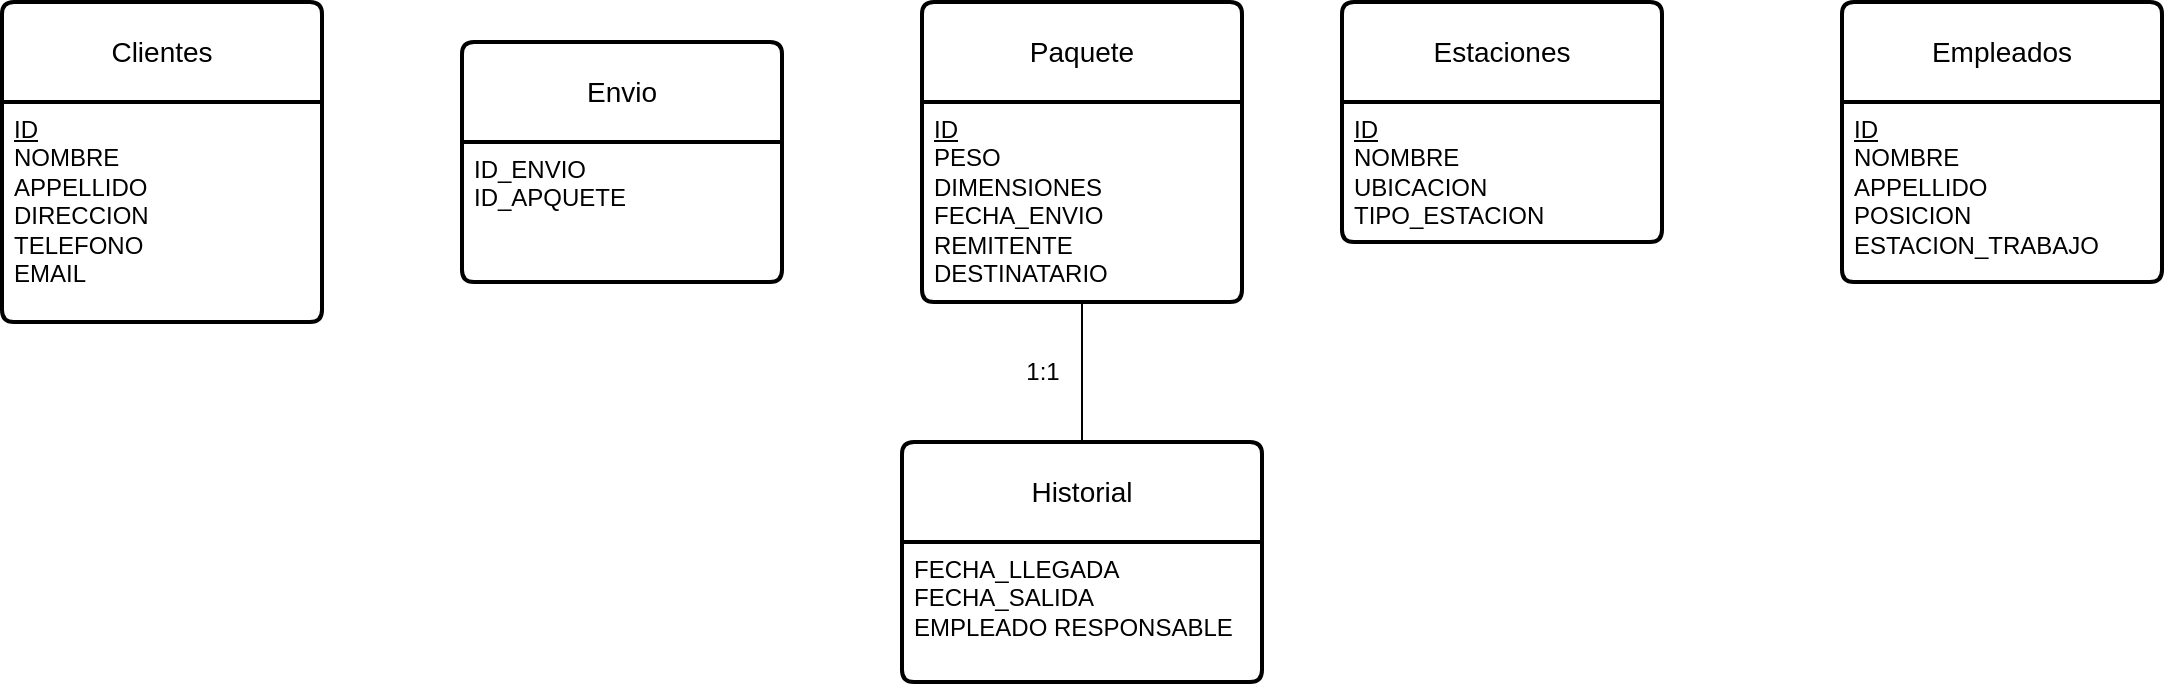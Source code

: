 <mxfile version="24.7.8">
  <diagram name="Página-1" id="h6G9cOftwI88fb5nXVO8">
    <mxGraphModel dx="2261" dy="836" grid="1" gridSize="10" guides="1" tooltips="1" connect="1" arrows="1" fold="1" page="1" pageScale="1" pageWidth="827" pageHeight="1169" math="0" shadow="0">
      <root>
        <mxCell id="0" />
        <mxCell id="1" parent="0" />
        <mxCell id="kzsvPTgR-kJCeTGIrcHW-3" value="Estaciones" style="swimlane;childLayout=stackLayout;horizontal=1;startSize=50;horizontalStack=0;rounded=1;fontSize=14;fontStyle=0;strokeWidth=2;resizeParent=0;resizeLast=1;shadow=0;dashed=0;align=center;arcSize=4;whiteSpace=wrap;html=1;" parent="1" vertex="1">
          <mxGeometry x="640" y="30" width="160" height="120" as="geometry" />
        </mxCell>
        <mxCell id="kzsvPTgR-kJCeTGIrcHW-4" value="&lt;u&gt;ID&lt;/u&gt;&lt;div&gt;NOMBRE&lt;/div&gt;&lt;div&gt;UBICACION&lt;/div&gt;&lt;div&gt;TIPO_ESTACION&lt;/div&gt;" style="align=left;strokeColor=none;fillColor=none;spacingLeft=4;fontSize=12;verticalAlign=top;resizable=0;rotatable=0;part=1;html=1;" parent="kzsvPTgR-kJCeTGIrcHW-3" vertex="1">
          <mxGeometry y="50" width="160" height="70" as="geometry" />
        </mxCell>
        <mxCell id="kzsvPTgR-kJCeTGIrcHW-5" value="Clientes" style="swimlane;childLayout=stackLayout;horizontal=1;startSize=50;horizontalStack=0;rounded=1;fontSize=14;fontStyle=0;strokeWidth=2;resizeParent=0;resizeLast=1;shadow=0;dashed=0;align=center;arcSize=4;whiteSpace=wrap;html=1;" parent="1" vertex="1">
          <mxGeometry x="-30" y="30" width="160" height="160" as="geometry" />
        </mxCell>
        <mxCell id="kzsvPTgR-kJCeTGIrcHW-6" value="&lt;u&gt;ID&lt;/u&gt;&lt;div&gt;NOMBRE&lt;/div&gt;&lt;div&gt;APPELLIDO&lt;/div&gt;&lt;div&gt;DIRECCION&lt;/div&gt;&lt;div&gt;TELEFONO&lt;/div&gt;&lt;div&gt;EMAIL&lt;/div&gt;" style="align=left;strokeColor=none;fillColor=none;spacingLeft=4;fontSize=12;verticalAlign=top;resizable=0;rotatable=0;part=1;html=1;" parent="kzsvPTgR-kJCeTGIrcHW-5" vertex="1">
          <mxGeometry y="50" width="160" height="110" as="geometry" />
        </mxCell>
        <mxCell id="kzsvPTgR-kJCeTGIrcHW-7" value="Paquete" style="swimlane;childLayout=stackLayout;horizontal=1;startSize=50;horizontalStack=0;rounded=1;fontSize=14;fontStyle=0;strokeWidth=2;resizeParent=0;resizeLast=1;shadow=0;dashed=0;align=center;arcSize=4;whiteSpace=wrap;html=1;" parent="1" vertex="1">
          <mxGeometry x="430" y="30" width="160" height="150" as="geometry" />
        </mxCell>
        <mxCell id="kzsvPTgR-kJCeTGIrcHW-8" value="&lt;u&gt;ID&lt;/u&gt;&lt;div&gt;PESO&lt;/div&gt;&lt;div&gt;DIMENSIONES&lt;/div&gt;&lt;div&gt;FECHA_ENVIO&lt;/div&gt;&lt;div&gt;REMITENTE&lt;/div&gt;&lt;div&gt;DESTINATARIO&lt;/div&gt;" style="align=left;strokeColor=none;fillColor=none;spacingLeft=4;fontSize=12;verticalAlign=top;resizable=0;rotatable=0;part=1;html=1;" parent="kzsvPTgR-kJCeTGIrcHW-7" vertex="1">
          <mxGeometry y="50" width="160" height="100" as="geometry" />
        </mxCell>
        <mxCell id="kzsvPTgR-kJCeTGIrcHW-9" value="Historial" style="swimlane;childLayout=stackLayout;horizontal=1;startSize=50;horizontalStack=0;rounded=1;fontSize=14;fontStyle=0;strokeWidth=2;resizeParent=0;resizeLast=1;shadow=0;dashed=0;align=center;arcSize=4;whiteSpace=wrap;html=1;" parent="1" vertex="1">
          <mxGeometry x="420" y="250" width="180" height="120" as="geometry" />
        </mxCell>
        <mxCell id="kzsvPTgR-kJCeTGIrcHW-10" value="FECHA_LLEGADA&lt;div&gt;FECHA_SALIDA&lt;/div&gt;&lt;div&gt;EMPLEADO RESPONSABLE&lt;/div&gt;" style="align=left;strokeColor=none;fillColor=none;spacingLeft=4;fontSize=12;verticalAlign=top;resizable=0;rotatable=0;part=1;html=1;" parent="kzsvPTgR-kJCeTGIrcHW-9" vertex="1">
          <mxGeometry y="50" width="180" height="70" as="geometry" />
        </mxCell>
        <mxCell id="kzsvPTgR-kJCeTGIrcHW-11" value="Empleados" style="swimlane;childLayout=stackLayout;horizontal=1;startSize=50;horizontalStack=0;rounded=1;fontSize=14;fontStyle=0;strokeWidth=2;resizeParent=0;resizeLast=1;shadow=0;dashed=0;align=center;arcSize=4;whiteSpace=wrap;html=1;" parent="1" vertex="1">
          <mxGeometry x="890" y="30" width="160" height="140" as="geometry" />
        </mxCell>
        <mxCell id="kzsvPTgR-kJCeTGIrcHW-12" value="&lt;u&gt;ID&lt;/u&gt;&lt;div&gt;NOMBRE&lt;/div&gt;&lt;div&gt;APPELLIDO&lt;/div&gt;&lt;div&gt;POSICION&lt;/div&gt;&lt;div&gt;ESTACION_TRABAJO&lt;/div&gt;" style="align=left;strokeColor=none;fillColor=none;spacingLeft=4;fontSize=12;verticalAlign=top;resizable=0;rotatable=0;part=1;html=1;" parent="kzsvPTgR-kJCeTGIrcHW-11" vertex="1">
          <mxGeometry y="50" width="160" height="90" as="geometry" />
        </mxCell>
        <mxCell id="kzsvPTgR-kJCeTGIrcHW-14" value="Envio" style="swimlane;childLayout=stackLayout;horizontal=1;startSize=50;horizontalStack=0;rounded=1;fontSize=14;fontStyle=0;strokeWidth=2;resizeParent=0;resizeLast=1;shadow=0;dashed=0;align=center;arcSize=4;whiteSpace=wrap;html=1;" parent="1" vertex="1">
          <mxGeometry x="200" y="50" width="160" height="120" as="geometry" />
        </mxCell>
        <mxCell id="kzsvPTgR-kJCeTGIrcHW-15" value="ID_ENVIO&lt;div&gt;ID_APQUETE&lt;/div&gt;" style="align=left;strokeColor=none;fillColor=none;spacingLeft=4;fontSize=12;verticalAlign=top;resizable=0;rotatable=0;part=1;html=1;" parent="kzsvPTgR-kJCeTGIrcHW-14" vertex="1">
          <mxGeometry y="50" width="160" height="70" as="geometry" />
        </mxCell>
        <mxCell id="kzsvPTgR-kJCeTGIrcHW-17" value="" style="endArrow=none;html=1;rounded=0;exitX=0.5;exitY=1;exitDx=0;exitDy=0;entryX=0.5;entryY=0;entryDx=0;entryDy=0;" parent="1" source="kzsvPTgR-kJCeTGIrcHW-8" target="kzsvPTgR-kJCeTGIrcHW-9" edge="1">
          <mxGeometry relative="1" as="geometry">
            <mxPoint x="470" y="90" as="sourcePoint" />
            <mxPoint x="630" y="90" as="targetPoint" />
          </mxGeometry>
        </mxCell>
        <mxCell id="kzsvPTgR-kJCeTGIrcHW-18" value="1:1" style="text;html=1;align=center;verticalAlign=middle;resizable=0;points=[];autosize=1;strokeColor=none;fillColor=none;" parent="1" vertex="1">
          <mxGeometry x="470" y="200" width="40" height="30" as="geometry" />
        </mxCell>
      </root>
    </mxGraphModel>
  </diagram>
</mxfile>
